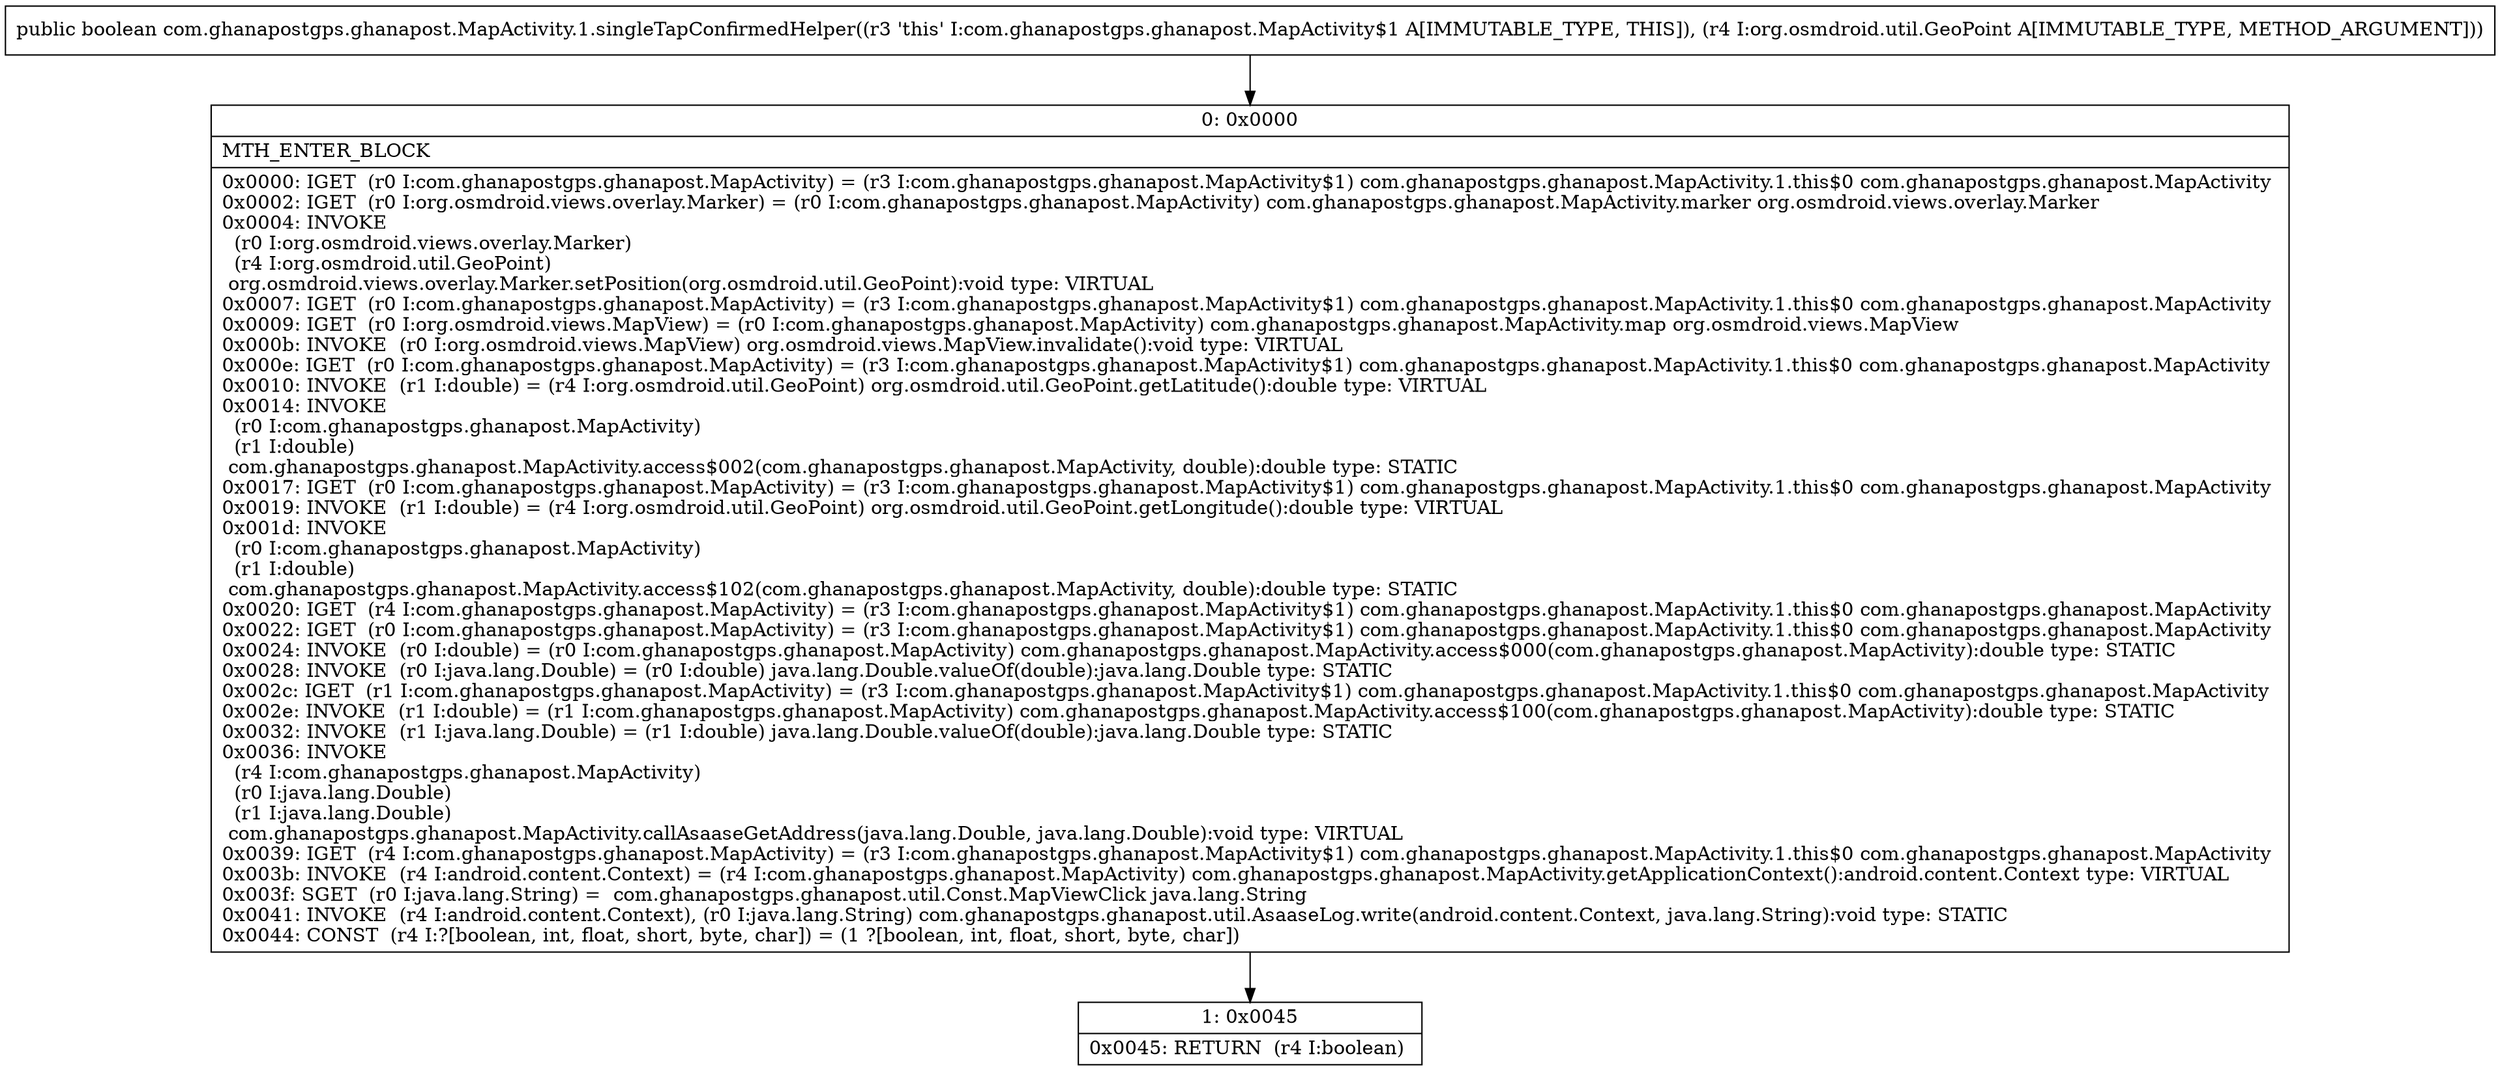 digraph "CFG forcom.ghanapostgps.ghanapost.MapActivity.1.singleTapConfirmedHelper(Lorg\/osmdroid\/util\/GeoPoint;)Z" {
Node_0 [shape=record,label="{0\:\ 0x0000|MTH_ENTER_BLOCK\l|0x0000: IGET  (r0 I:com.ghanapostgps.ghanapost.MapActivity) = (r3 I:com.ghanapostgps.ghanapost.MapActivity$1) com.ghanapostgps.ghanapost.MapActivity.1.this$0 com.ghanapostgps.ghanapost.MapActivity \l0x0002: IGET  (r0 I:org.osmdroid.views.overlay.Marker) = (r0 I:com.ghanapostgps.ghanapost.MapActivity) com.ghanapostgps.ghanapost.MapActivity.marker org.osmdroid.views.overlay.Marker \l0x0004: INVOKE  \l  (r0 I:org.osmdroid.views.overlay.Marker)\l  (r4 I:org.osmdroid.util.GeoPoint)\l org.osmdroid.views.overlay.Marker.setPosition(org.osmdroid.util.GeoPoint):void type: VIRTUAL \l0x0007: IGET  (r0 I:com.ghanapostgps.ghanapost.MapActivity) = (r3 I:com.ghanapostgps.ghanapost.MapActivity$1) com.ghanapostgps.ghanapost.MapActivity.1.this$0 com.ghanapostgps.ghanapost.MapActivity \l0x0009: IGET  (r0 I:org.osmdroid.views.MapView) = (r0 I:com.ghanapostgps.ghanapost.MapActivity) com.ghanapostgps.ghanapost.MapActivity.map org.osmdroid.views.MapView \l0x000b: INVOKE  (r0 I:org.osmdroid.views.MapView) org.osmdroid.views.MapView.invalidate():void type: VIRTUAL \l0x000e: IGET  (r0 I:com.ghanapostgps.ghanapost.MapActivity) = (r3 I:com.ghanapostgps.ghanapost.MapActivity$1) com.ghanapostgps.ghanapost.MapActivity.1.this$0 com.ghanapostgps.ghanapost.MapActivity \l0x0010: INVOKE  (r1 I:double) = (r4 I:org.osmdroid.util.GeoPoint) org.osmdroid.util.GeoPoint.getLatitude():double type: VIRTUAL \l0x0014: INVOKE  \l  (r0 I:com.ghanapostgps.ghanapost.MapActivity)\l  (r1 I:double)\l com.ghanapostgps.ghanapost.MapActivity.access$002(com.ghanapostgps.ghanapost.MapActivity, double):double type: STATIC \l0x0017: IGET  (r0 I:com.ghanapostgps.ghanapost.MapActivity) = (r3 I:com.ghanapostgps.ghanapost.MapActivity$1) com.ghanapostgps.ghanapost.MapActivity.1.this$0 com.ghanapostgps.ghanapost.MapActivity \l0x0019: INVOKE  (r1 I:double) = (r4 I:org.osmdroid.util.GeoPoint) org.osmdroid.util.GeoPoint.getLongitude():double type: VIRTUAL \l0x001d: INVOKE  \l  (r0 I:com.ghanapostgps.ghanapost.MapActivity)\l  (r1 I:double)\l com.ghanapostgps.ghanapost.MapActivity.access$102(com.ghanapostgps.ghanapost.MapActivity, double):double type: STATIC \l0x0020: IGET  (r4 I:com.ghanapostgps.ghanapost.MapActivity) = (r3 I:com.ghanapostgps.ghanapost.MapActivity$1) com.ghanapostgps.ghanapost.MapActivity.1.this$0 com.ghanapostgps.ghanapost.MapActivity \l0x0022: IGET  (r0 I:com.ghanapostgps.ghanapost.MapActivity) = (r3 I:com.ghanapostgps.ghanapost.MapActivity$1) com.ghanapostgps.ghanapost.MapActivity.1.this$0 com.ghanapostgps.ghanapost.MapActivity \l0x0024: INVOKE  (r0 I:double) = (r0 I:com.ghanapostgps.ghanapost.MapActivity) com.ghanapostgps.ghanapost.MapActivity.access$000(com.ghanapostgps.ghanapost.MapActivity):double type: STATIC \l0x0028: INVOKE  (r0 I:java.lang.Double) = (r0 I:double) java.lang.Double.valueOf(double):java.lang.Double type: STATIC \l0x002c: IGET  (r1 I:com.ghanapostgps.ghanapost.MapActivity) = (r3 I:com.ghanapostgps.ghanapost.MapActivity$1) com.ghanapostgps.ghanapost.MapActivity.1.this$0 com.ghanapostgps.ghanapost.MapActivity \l0x002e: INVOKE  (r1 I:double) = (r1 I:com.ghanapostgps.ghanapost.MapActivity) com.ghanapostgps.ghanapost.MapActivity.access$100(com.ghanapostgps.ghanapost.MapActivity):double type: STATIC \l0x0032: INVOKE  (r1 I:java.lang.Double) = (r1 I:double) java.lang.Double.valueOf(double):java.lang.Double type: STATIC \l0x0036: INVOKE  \l  (r4 I:com.ghanapostgps.ghanapost.MapActivity)\l  (r0 I:java.lang.Double)\l  (r1 I:java.lang.Double)\l com.ghanapostgps.ghanapost.MapActivity.callAsaaseGetAddress(java.lang.Double, java.lang.Double):void type: VIRTUAL \l0x0039: IGET  (r4 I:com.ghanapostgps.ghanapost.MapActivity) = (r3 I:com.ghanapostgps.ghanapost.MapActivity$1) com.ghanapostgps.ghanapost.MapActivity.1.this$0 com.ghanapostgps.ghanapost.MapActivity \l0x003b: INVOKE  (r4 I:android.content.Context) = (r4 I:com.ghanapostgps.ghanapost.MapActivity) com.ghanapostgps.ghanapost.MapActivity.getApplicationContext():android.content.Context type: VIRTUAL \l0x003f: SGET  (r0 I:java.lang.String) =  com.ghanapostgps.ghanapost.util.Const.MapViewClick java.lang.String \l0x0041: INVOKE  (r4 I:android.content.Context), (r0 I:java.lang.String) com.ghanapostgps.ghanapost.util.AsaaseLog.write(android.content.Context, java.lang.String):void type: STATIC \l0x0044: CONST  (r4 I:?[boolean, int, float, short, byte, char]) = (1 ?[boolean, int, float, short, byte, char]) \l}"];
Node_1 [shape=record,label="{1\:\ 0x0045|0x0045: RETURN  (r4 I:boolean) \l}"];
MethodNode[shape=record,label="{public boolean com.ghanapostgps.ghanapost.MapActivity.1.singleTapConfirmedHelper((r3 'this' I:com.ghanapostgps.ghanapost.MapActivity$1 A[IMMUTABLE_TYPE, THIS]), (r4 I:org.osmdroid.util.GeoPoint A[IMMUTABLE_TYPE, METHOD_ARGUMENT])) }"];
MethodNode -> Node_0;
Node_0 -> Node_1;
}

